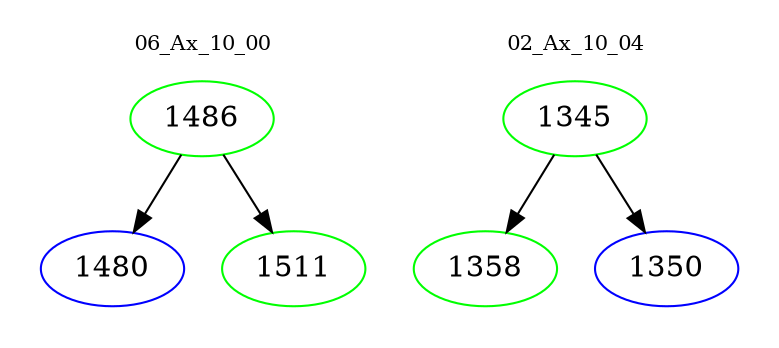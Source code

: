 digraph{
subgraph cluster_0 {
color = white
label = "06_Ax_10_00";
fontsize=10;
T0_1486 [label="1486", color="green"]
T0_1486 -> T0_1480 [color="black"]
T0_1480 [label="1480", color="blue"]
T0_1486 -> T0_1511 [color="black"]
T0_1511 [label="1511", color="green"]
}
subgraph cluster_1 {
color = white
label = "02_Ax_10_04";
fontsize=10;
T1_1345 [label="1345", color="green"]
T1_1345 -> T1_1358 [color="black"]
T1_1358 [label="1358", color="green"]
T1_1345 -> T1_1350 [color="black"]
T1_1350 [label="1350", color="blue"]
}
}
